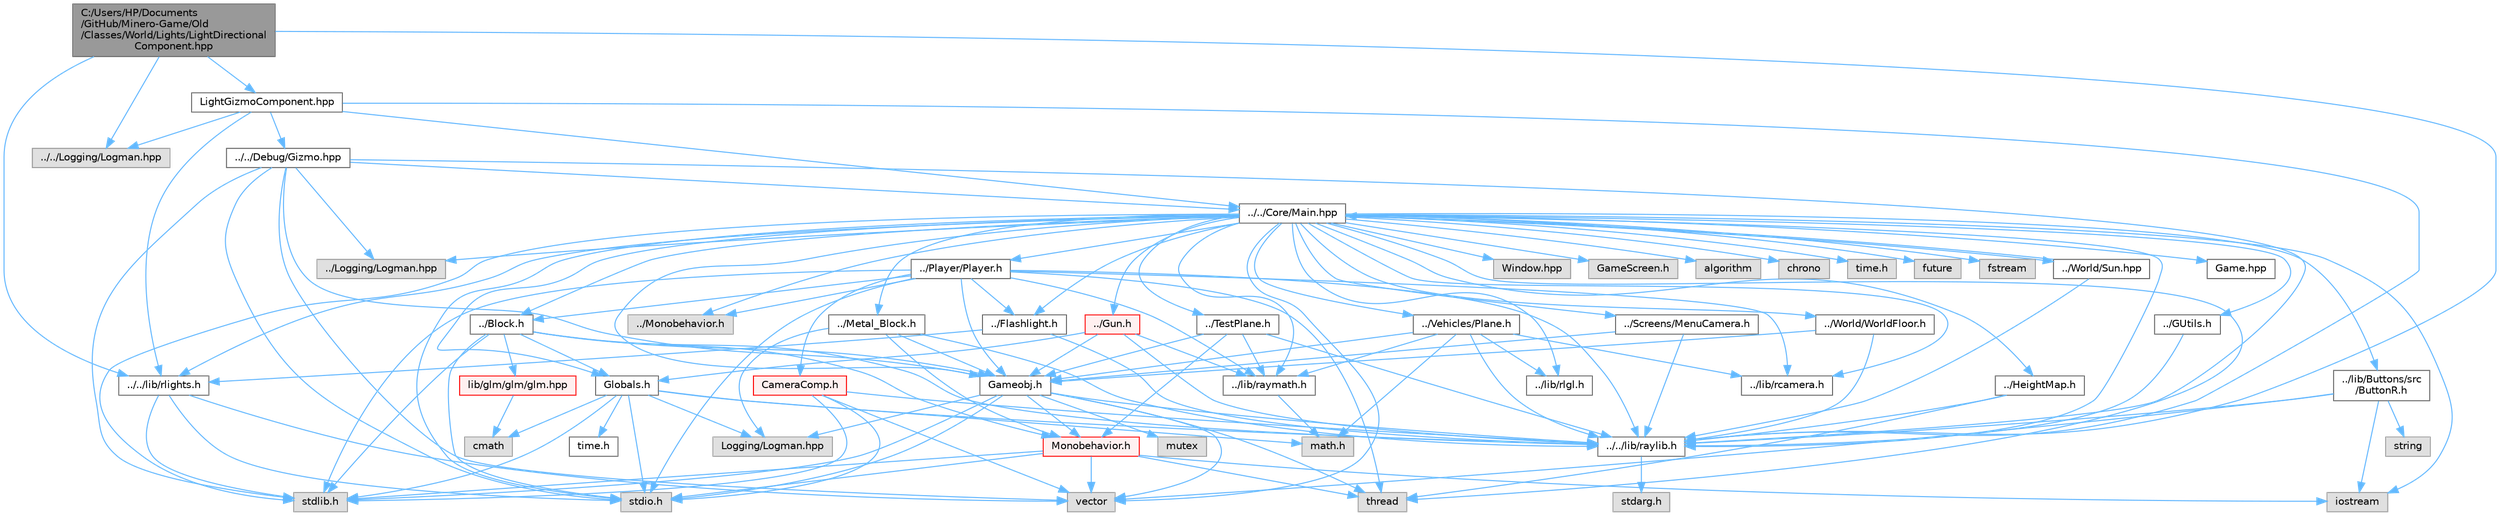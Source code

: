 digraph "C:/Users/HP/Documents/GitHub/Minero-Game/Old/Classes/World/Lights/LightDirectionalComponent.hpp"
{
 // LATEX_PDF_SIZE
  bgcolor="transparent";
  edge [fontname=Helvetica,fontsize=10,labelfontname=Helvetica,labelfontsize=10];
  node [fontname=Helvetica,fontsize=10,shape=box,height=0.2,width=0.4];
  Node1 [id="Node000001",label="C:/Users/HP/Documents\l/GitHub/Minero-Game/Old\l/Classes/World/Lights/LightDirectional\lComponent.hpp",height=0.2,width=0.4,color="gray40", fillcolor="grey60", style="filled", fontcolor="black",tooltip=" "];
  Node1 -> Node2 [id="edge265_Node000001_Node000002",color="steelblue1",style="solid",tooltip=" "];
  Node2 [id="Node000002",label="../../lib/raylib.h",height=0.2,width=0.4,color="grey40", fillcolor="white", style="filled",URL="$_old_2_classes_2lib_2raylib_8h.html",tooltip=" "];
  Node2 -> Node3 [id="edge266_Node000002_Node000003",color="steelblue1",style="solid",tooltip=" "];
  Node3 [id="Node000003",label="stdarg.h",height=0.2,width=0.4,color="grey60", fillcolor="#E0E0E0", style="filled",tooltip=" "];
  Node1 -> Node4 [id="edge267_Node000001_Node000004",color="steelblue1",style="solid",tooltip=" "];
  Node4 [id="Node000004",label="../../Logging/Logman.hpp",height=0.2,width=0.4,color="grey60", fillcolor="#E0E0E0", style="filled",tooltip=" "];
  Node1 -> Node5 [id="edge268_Node000001_Node000005",color="steelblue1",style="solid",tooltip=" "];
  Node5 [id="Node000005",label="../../lib/rlights.h",height=0.2,width=0.4,color="grey40", fillcolor="white", style="filled",URL="$_old_2_classes_2lib_2rlights_8h.html",tooltip=" "];
  Node5 -> Node6 [id="edge269_Node000005_Node000006",color="steelblue1",style="solid",tooltip=" "];
  Node6 [id="Node000006",label="vector",height=0.2,width=0.4,color="grey60", fillcolor="#E0E0E0", style="filled",tooltip=" "];
  Node5 -> Node7 [id="edge270_Node000005_Node000007",color="steelblue1",style="solid",tooltip=" "];
  Node7 [id="Node000007",label="stdlib.h",height=0.2,width=0.4,color="grey60", fillcolor="#E0E0E0", style="filled",tooltip=" "];
  Node5 -> Node8 [id="edge271_Node000005_Node000008",color="steelblue1",style="solid",tooltip=" "];
  Node8 [id="Node000008",label="stdio.h",height=0.2,width=0.4,color="grey60", fillcolor="#E0E0E0", style="filled",tooltip=" "];
  Node1 -> Node9 [id="edge272_Node000001_Node000009",color="steelblue1",style="solid",tooltip=" "];
  Node9 [id="Node000009",label="LightGizmoComponent.hpp",height=0.2,width=0.4,color="grey40", fillcolor="white", style="filled",URL="$_light_gizmo_component_8hpp.html",tooltip=" "];
  Node9 -> Node2 [id="edge273_Node000009_Node000002",color="steelblue1",style="solid",tooltip=" "];
  Node9 -> Node4 [id="edge274_Node000009_Node000004",color="steelblue1",style="solid",tooltip=" "];
  Node9 -> Node5 [id="edge275_Node000009_Node000005",color="steelblue1",style="solid",tooltip=" "];
  Node9 -> Node10 [id="edge276_Node000009_Node000010",color="steelblue1",style="solid",tooltip=" "];
  Node10 [id="Node000010",label="../../Core/Main.hpp",height=0.2,width=0.4,color="grey40", fillcolor="white", style="filled",URL="$_main_8hpp.html",tooltip=" "];
  Node10 -> Node11 [id="edge277_Node000010_Node000011",color="steelblue1",style="solid",tooltip=" "];
  Node11 [id="Node000011",label="Game.hpp",height=0.2,width=0.4,color="grey40", fillcolor="white", style="filled",URL="$_game_8hpp.html",tooltip=" "];
  Node10 -> Node12 [id="edge278_Node000010_Node000012",color="steelblue1",style="solid",tooltip=" "];
  Node12 [id="Node000012",label="../lib/Buttons/src\l/ButtonR.h",height=0.2,width=0.4,color="grey40", fillcolor="white", style="filled",URL="$_old_2_classes_2lib_2_buttons_2src_2_button_r_8h.html",tooltip=" "];
  Node12 -> Node2 [id="edge279_Node000012_Node000002",color="steelblue1",style="solid",tooltip=" "];
  Node12 -> Node13 [id="edge280_Node000012_Node000013",color="steelblue1",style="solid",tooltip=" "];
  Node13 [id="Node000013",label="iostream",height=0.2,width=0.4,color="grey60", fillcolor="#E0E0E0", style="filled",tooltip=" "];
  Node12 -> Node14 [id="edge281_Node000012_Node000014",color="steelblue1",style="solid",tooltip=" "];
  Node14 [id="Node000014",label="string",height=0.2,width=0.4,color="grey60", fillcolor="#E0E0E0", style="filled",tooltip=" "];
  Node12 -> Node6 [id="edge282_Node000012_Node000006",color="steelblue1",style="solid",tooltip=" "];
  Node10 -> Node2 [id="edge283_Node000010_Node000002",color="steelblue1",style="solid",tooltip=" "];
  Node10 -> Node15 [id="edge284_Node000010_Node000015",color="steelblue1",style="solid",tooltip=" "];
  Node15 [id="Node000015",label="../lib/raymath.h",height=0.2,width=0.4,color="grey40", fillcolor="white", style="filled",URL="$_old_2_classes_2lib_2raymath_8h.html",tooltip=" "];
  Node15 -> Node16 [id="edge285_Node000015_Node000016",color="steelblue1",style="solid",tooltip=" "];
  Node16 [id="Node000016",label="math.h",height=0.2,width=0.4,color="grey60", fillcolor="#E0E0E0", style="filled",tooltip=" "];
  Node10 -> Node17 [id="edge286_Node000010_Node000017",color="steelblue1",style="solid",tooltip=" "];
  Node17 [id="Node000017",label="../lib/rcamera.h",height=0.2,width=0.4,color="grey40", fillcolor="white", style="filled",URL="$_old_2_classes_2lib_2rcamera_8h.html",tooltip=" "];
  Node10 -> Node18 [id="edge287_Node000010_Node000018",color="steelblue1",style="solid",tooltip=" "];
  Node18 [id="Node000018",label="../lib/rlgl.h",height=0.2,width=0.4,color="grey40", fillcolor="white", style="filled",URL="$_old_2_classes_2lib_2rlgl_8h.html",tooltip=" "];
  Node10 -> Node19 [id="edge288_Node000010_Node000019",color="steelblue1",style="solid",tooltip=" "];
  Node19 [id="Node000019",label="../Monobehavior.h",height=0.2,width=0.4,color="grey60", fillcolor="#E0E0E0", style="filled",tooltip=" "];
  Node10 -> Node20 [id="edge289_Node000010_Node000020",color="steelblue1",style="solid",tooltip=" "];
  Node20 [id="Node000020",label="../Block.h",height=0.2,width=0.4,color="grey40", fillcolor="white", style="filled",URL="$_old_2_classes_2_block_8h.html",tooltip=" "];
  Node20 -> Node2 [id="edge290_Node000020_Node000002",color="steelblue1",style="solid",tooltip=" "];
  Node20 -> Node21 [id="edge291_Node000020_Node000021",color="steelblue1",style="solid",tooltip=" "];
  Node21 [id="Node000021",label="lib/glm/glm/glm.hpp",height=0.2,width=0.4,color="red", fillcolor="#FFF0F0", style="filled",URL="$_old_2_classes_2lib_2glm_2glm_2glm_8hpp.html",tooltip=" "];
  Node21 -> Node23 [id="edge292_Node000021_Node000023",color="steelblue1",style="solid",tooltip=" "];
  Node23 [id="Node000023",label="cmath",height=0.2,width=0.4,color="grey60", fillcolor="#E0E0E0", style="filled",tooltip=" "];
  Node20 -> Node164 [id="edge293_Node000020_Node000164",color="steelblue1",style="solid",tooltip=" "];
  Node164 [id="Node000164",label="Gameobj.h",height=0.2,width=0.4,color="grey40", fillcolor="white", style="filled",URL="$_old_2_classes_2_gameobj_8h.html",tooltip=" "];
  Node164 -> Node2 [id="edge294_Node000164_Node000002",color="steelblue1",style="solid",tooltip=" "];
  Node164 -> Node165 [id="edge295_Node000164_Node000165",color="steelblue1",style="solid",tooltip=" "];
  Node165 [id="Node000165",label="Monobehavior.h",height=0.2,width=0.4,color="red", fillcolor="#FFF0F0", style="filled",URL="$_monobehavior_8h.html",tooltip=" "];
  Node165 -> Node8 [id="edge296_Node000165_Node000008",color="steelblue1",style="solid",tooltip=" "];
  Node165 -> Node7 [id="edge297_Node000165_Node000007",color="steelblue1",style="solid",tooltip=" "];
  Node165 -> Node13 [id="edge298_Node000165_Node000013",color="steelblue1",style="solid",tooltip=" "];
  Node165 -> Node168 [id="edge299_Node000165_Node000168",color="steelblue1",style="solid",tooltip=" "];
  Node168 [id="Node000168",label="thread",height=0.2,width=0.4,color="grey60", fillcolor="#E0E0E0", style="filled",tooltip=" "];
  Node165 -> Node6 [id="edge300_Node000165_Node000006",color="steelblue1",style="solid",tooltip=" "];
  Node164 -> Node170 [id="edge301_Node000164_Node000170",color="steelblue1",style="solid",tooltip=" "];
  Node170 [id="Node000170",label="Logging/Logman.hpp",height=0.2,width=0.4,color="grey60", fillcolor="#E0E0E0", style="filled",tooltip=" "];
  Node164 -> Node8 [id="edge302_Node000164_Node000008",color="steelblue1",style="solid",tooltip=" "];
  Node164 -> Node7 [id="edge303_Node000164_Node000007",color="steelblue1",style="solid",tooltip=" "];
  Node164 -> Node6 [id="edge304_Node000164_Node000006",color="steelblue1",style="solid",tooltip=" "];
  Node164 -> Node168 [id="edge305_Node000164_Node000168",color="steelblue1",style="solid",tooltip=" "];
  Node164 -> Node171 [id="edge306_Node000164_Node000171",color="steelblue1",style="solid",tooltip=" "];
  Node171 [id="Node000171",label="mutex",height=0.2,width=0.4,color="grey60", fillcolor="#E0E0E0", style="filled",tooltip=" "];
  Node20 -> Node172 [id="edge307_Node000020_Node000172",color="steelblue1",style="solid",tooltip=" "];
  Node172 [id="Node000172",label="Globals.h",height=0.2,width=0.4,color="grey40", fillcolor="white", style="filled",URL="$_old_2_classes_2_globals_8h.html",tooltip=" "];
  Node172 -> Node2 [id="edge308_Node000172_Node000002",color="steelblue1",style="solid",tooltip=" "];
  Node172 -> Node7 [id="edge309_Node000172_Node000007",color="steelblue1",style="solid",tooltip=" "];
  Node172 -> Node8 [id="edge310_Node000172_Node000008",color="steelblue1",style="solid",tooltip=" "];
  Node172 -> Node173 [id="edge311_Node000172_Node000173",color="steelblue1",style="solid",tooltip=" "];
  Node173 [id="Node000173",label="time.h",height=0.2,width=0.4,color="grey40", fillcolor="white", style="filled",URL="$_old_2_classes_2_time_8h.html",tooltip=" "];
  Node172 -> Node23 [id="edge312_Node000172_Node000023",color="steelblue1",style="solid",tooltip=" "];
  Node172 -> Node16 [id="edge313_Node000172_Node000016",color="steelblue1",style="solid",tooltip=" "];
  Node172 -> Node170 [id="edge314_Node000172_Node000170",color="steelblue1",style="solid",tooltip=" "];
  Node20 -> Node165 [id="edge315_Node000020_Node000165",color="steelblue1",style="solid",tooltip=" "];
  Node20 -> Node8 [id="edge316_Node000020_Node000008",color="steelblue1",style="solid",tooltip=" "];
  Node20 -> Node7 [id="edge317_Node000020_Node000007",color="steelblue1",style="solid",tooltip=" "];
  Node10 -> Node174 [id="edge318_Node000010_Node000174",color="steelblue1",style="solid",tooltip=" "];
  Node174 [id="Node000174",label="../GUtils.h",height=0.2,width=0.4,color="grey40", fillcolor="white", style="filled",URL="$_old_2_classes_2_g_utils_8h.html",tooltip=" "];
  Node174 -> Node2 [id="edge319_Node000174_Node000002",color="steelblue1",style="solid",tooltip=" "];
  Node10 -> Node164 [id="edge320_Node000010_Node000164",color="steelblue1",style="solid",tooltip=" "];
  Node10 -> Node172 [id="edge321_Node000010_Node000172",color="steelblue1",style="solid",tooltip=" "];
  Node10 -> Node175 [id="edge322_Node000010_Node000175",color="steelblue1",style="solid",tooltip=" "];
  Node175 [id="Node000175",label="../Screens/MenuCamera.h",height=0.2,width=0.4,color="grey40", fillcolor="white", style="filled",URL="$_old_2_classes_2_screens_2_menu_camera_8h.html",tooltip=" "];
  Node175 -> Node2 [id="edge323_Node000175_Node000002",color="steelblue1",style="solid",tooltip=" "];
  Node175 -> Node164 [id="edge324_Node000175_Node000164",color="steelblue1",style="solid",tooltip=" "];
  Node10 -> Node176 [id="edge325_Node000010_Node000176",color="steelblue1",style="solid",tooltip=" "];
  Node176 [id="Node000176",label="../Player/Player.h",height=0.2,width=0.4,color="grey40", fillcolor="white", style="filled",URL="$_old_2_classes_2_player_2_player_8h.html",tooltip=" "];
  Node176 -> Node2 [id="edge326_Node000176_Node000002",color="steelblue1",style="solid",tooltip=" "];
  Node176 -> Node15 [id="edge327_Node000176_Node000015",color="steelblue1",style="solid",tooltip=" "];
  Node176 -> Node17 [id="edge328_Node000176_Node000017",color="steelblue1",style="solid",tooltip=" "];
  Node176 -> Node19 [id="edge329_Node000176_Node000019",color="steelblue1",style="solid",tooltip=" "];
  Node176 -> Node164 [id="edge330_Node000176_Node000164",color="steelblue1",style="solid",tooltip=" "];
  Node176 -> Node177 [id="edge331_Node000176_Node000177",color="steelblue1",style="solid",tooltip=" "];
  Node177 [id="Node000177",label="../Flashlight.h",height=0.2,width=0.4,color="grey40", fillcolor="white", style="filled",URL="$_old_2_classes_2_flashlight_8h.html",tooltip=" "];
  Node177 -> Node2 [id="edge332_Node000177_Node000002",color="steelblue1",style="solid",tooltip=" "];
  Node177 -> Node5 [id="edge333_Node000177_Node000005",color="steelblue1",style="solid",tooltip=" "];
  Node176 -> Node20 [id="edge334_Node000176_Node000020",color="steelblue1",style="solid",tooltip=" "];
  Node176 -> Node178 [id="edge335_Node000176_Node000178",color="steelblue1",style="solid",tooltip=" "];
  Node178 [id="Node000178",label="CameraComp.h",height=0.2,width=0.4,color="red", fillcolor="#FFF0F0", style="filled",URL="$_old_2_classes_2_player_2_camera_comp_8h.html",tooltip=" "];
  Node178 -> Node2 [id="edge336_Node000178_Node000002",color="steelblue1",style="solid",tooltip=" "];
  Node178 -> Node6 [id="edge337_Node000178_Node000006",color="steelblue1",style="solid",tooltip=" "];
  Node178 -> Node8 [id="edge338_Node000178_Node000008",color="steelblue1",style="solid",tooltip=" "];
  Node178 -> Node7 [id="edge339_Node000178_Node000007",color="steelblue1",style="solid",tooltip=" "];
  Node176 -> Node168 [id="edge340_Node000176_Node000168",color="steelblue1",style="solid",tooltip=" "];
  Node176 -> Node8 [id="edge341_Node000176_Node000008",color="steelblue1",style="solid",tooltip=" "];
  Node176 -> Node7 [id="edge342_Node000176_Node000007",color="steelblue1",style="solid",tooltip=" "];
  Node10 -> Node180 [id="edge343_Node000010_Node000180",color="steelblue1",style="solid",tooltip=" "];
  Node180 [id="Node000180",label="../TestPlane.h",height=0.2,width=0.4,color="grey40", fillcolor="white", style="filled",URL="$_old_2_classes_2_test_plane_8h.html",tooltip=" "];
  Node180 -> Node2 [id="edge344_Node000180_Node000002",color="steelblue1",style="solid",tooltip=" "];
  Node180 -> Node15 [id="edge345_Node000180_Node000015",color="steelblue1",style="solid",tooltip=" "];
  Node180 -> Node164 [id="edge346_Node000180_Node000164",color="steelblue1",style="solid",tooltip=" "];
  Node180 -> Node165 [id="edge347_Node000180_Node000165",color="steelblue1",style="solid",tooltip=" "];
  Node10 -> Node181 [id="edge348_Node000010_Node000181",color="steelblue1",style="solid",tooltip=" "];
  Node181 [id="Node000181",label="../Logging/Logman.hpp",height=0.2,width=0.4,color="grey60", fillcolor="#E0E0E0", style="filled",tooltip=" "];
  Node10 -> Node182 [id="edge349_Node000010_Node000182",color="steelblue1",style="solid",tooltip=" "];
  Node182 [id="Node000182",label="../Vehicles/Plane.h",height=0.2,width=0.4,color="grey40", fillcolor="white", style="filled",URL="$_old_2_classes_2_vehicles_2_plane_8h.html",tooltip=" "];
  Node182 -> Node2 [id="edge350_Node000182_Node000002",color="steelblue1",style="solid",tooltip=" "];
  Node182 -> Node164 [id="edge351_Node000182_Node000164",color="steelblue1",style="solid",tooltip=" "];
  Node182 -> Node18 [id="edge352_Node000182_Node000018",color="steelblue1",style="solid",tooltip=" "];
  Node182 -> Node16 [id="edge353_Node000182_Node000016",color="steelblue1",style="solid",tooltip=" "];
  Node182 -> Node15 [id="edge354_Node000182_Node000015",color="steelblue1",style="solid",tooltip=" "];
  Node182 -> Node17 [id="edge355_Node000182_Node000017",color="steelblue1",style="solid",tooltip=" "];
  Node10 -> Node183 [id="edge356_Node000010_Node000183",color="steelblue1",style="solid",tooltip=" "];
  Node183 [id="Node000183",label="../World/WorldFloor.h",height=0.2,width=0.4,color="grey40", fillcolor="white", style="filled",URL="$_old_2_classes_2_world_2_world_floor_8h.html",tooltip=" "];
  Node183 -> Node2 [id="edge357_Node000183_Node000002",color="steelblue1",style="solid",tooltip=" "];
  Node183 -> Node164 [id="edge358_Node000183_Node000164",color="steelblue1",style="solid",tooltip=" "];
  Node10 -> Node184 [id="edge359_Node000010_Node000184",color="steelblue1",style="solid",tooltip=" "];
  Node184 [id="Node000184",label="../HeightMap.h",height=0.2,width=0.4,color="grey40", fillcolor="white", style="filled",URL="$_old_2_classes_2_height_map_8h.html",tooltip=" "];
  Node184 -> Node2 [id="edge360_Node000184_Node000002",color="steelblue1",style="solid",tooltip=" "];
  Node184 -> Node168 [id="edge361_Node000184_Node000168",color="steelblue1",style="solid",tooltip=" "];
  Node10 -> Node177 [id="edge362_Node000010_Node000177",color="steelblue1",style="solid",tooltip=" "];
  Node10 -> Node185 [id="edge363_Node000010_Node000185",color="steelblue1",style="solid",tooltip=" "];
  Node185 [id="Node000185",label="../Gun.h",height=0.2,width=0.4,color="red", fillcolor="#FFF0F0", style="filled",URL="$_old_2_classes_2_gun_8h.html",tooltip=" "];
  Node185 -> Node2 [id="edge364_Node000185_Node000002",color="steelblue1",style="solid",tooltip=" "];
  Node185 -> Node15 [id="edge365_Node000185_Node000015",color="steelblue1",style="solid",tooltip=" "];
  Node185 -> Node164 [id="edge366_Node000185_Node000164",color="steelblue1",style="solid",tooltip=" "];
  Node185 -> Node172 [id="edge367_Node000185_Node000172",color="steelblue1",style="solid",tooltip=" "];
  Node10 -> Node187 [id="edge368_Node000010_Node000187",color="steelblue1",style="solid",tooltip=" "];
  Node187 [id="Node000187",label="../Metal_Block.h",height=0.2,width=0.4,color="grey40", fillcolor="white", style="filled",URL="$_old_2_classes_2_metal___block_8h.html",tooltip=" "];
  Node187 -> Node2 [id="edge369_Node000187_Node000002",color="steelblue1",style="solid",tooltip=" "];
  Node187 -> Node164 [id="edge370_Node000187_Node000164",color="steelblue1",style="solid",tooltip=" "];
  Node187 -> Node170 [id="edge371_Node000187_Node000170",color="steelblue1",style="solid",tooltip=" "];
  Node187 -> Node165 [id="edge372_Node000187_Node000165",color="steelblue1",style="solid",tooltip=" "];
  Node10 -> Node188 [id="edge373_Node000010_Node000188",color="steelblue1",style="solid",tooltip=" "];
  Node188 [id="Node000188",label="../World/Sun.hpp",height=0.2,width=0.4,color="grey40", fillcolor="white", style="filled",URL="$_sun_8hpp.html",tooltip=" "];
  Node188 -> Node2 [id="edge374_Node000188_Node000002",color="steelblue1",style="solid",tooltip=" "];
  Node188 -> Node10 [id="edge375_Node000188_Node000010",color="steelblue1",style="solid",tooltip=" "];
  Node10 -> Node189 [id="edge376_Node000010_Node000189",color="steelblue1",style="solid",tooltip=" "];
  Node189 [id="Node000189",label="Window.hpp",height=0.2,width=0.4,color="grey60", fillcolor="#E0E0E0", style="filled",tooltip=" "];
  Node10 -> Node190 [id="edge377_Node000010_Node000190",color="steelblue1",style="solid",tooltip=" "];
  Node190 [id="Node000190",label="GameScreen.h",height=0.2,width=0.4,color="grey60", fillcolor="#E0E0E0", style="filled",tooltip=" "];
  Node10 -> Node191 [id="edge378_Node000010_Node000191",color="steelblue1",style="solid",tooltip=" "];
  Node191 [id="Node000191",label="algorithm",height=0.2,width=0.4,color="grey60", fillcolor="#E0E0E0", style="filled",tooltip=" "];
  Node10 -> Node192 [id="edge379_Node000010_Node000192",color="steelblue1",style="solid",tooltip=" "];
  Node192 [id="Node000192",label="chrono",height=0.2,width=0.4,color="grey60", fillcolor="#E0E0E0", style="filled",tooltip=" "];
  Node10 -> Node8 [id="edge380_Node000010_Node000008",color="steelblue1",style="solid",tooltip=" "];
  Node10 -> Node7 [id="edge381_Node000010_Node000007",color="steelblue1",style="solid",tooltip=" "];
  Node10 -> Node193 [id="edge382_Node000010_Node000193",color="steelblue1",style="solid",tooltip=" "];
  Node193 [id="Node000193",label="time.h",height=0.2,width=0.4,color="grey60", fillcolor="#E0E0E0", style="filled",tooltip=" "];
  Node10 -> Node6 [id="edge383_Node000010_Node000006",color="steelblue1",style="solid",tooltip=" "];
  Node10 -> Node168 [id="edge384_Node000010_Node000168",color="steelblue1",style="solid",tooltip=" "];
  Node10 -> Node194 [id="edge385_Node000010_Node000194",color="steelblue1",style="solid",tooltip=" "];
  Node194 [id="Node000194",label="future",height=0.2,width=0.4,color="grey60", fillcolor="#E0E0E0", style="filled",tooltip=" "];
  Node10 -> Node195 [id="edge386_Node000010_Node000195",color="steelblue1",style="solid",tooltip=" "];
  Node195 [id="Node000195",label="fstream",height=0.2,width=0.4,color="grey60", fillcolor="#E0E0E0", style="filled",tooltip=" "];
  Node10 -> Node13 [id="edge387_Node000010_Node000013",color="steelblue1",style="solid",tooltip=" "];
  Node10 -> Node5 [id="edge388_Node000010_Node000005",color="steelblue1",style="solid",tooltip=" "];
  Node9 -> Node196 [id="edge389_Node000009_Node000196",color="steelblue1",style="solid",tooltip=" "];
  Node196 [id="Node000196",label="../../Debug/Gizmo.hpp",height=0.2,width=0.4,color="grey40", fillcolor="white", style="filled",URL="$_gizmo_8hpp.html",tooltip=" "];
  Node196 -> Node2 [id="edge390_Node000196_Node000002",color="steelblue1",style="solid",tooltip=" "];
  Node196 -> Node10 [id="edge391_Node000196_Node000010",color="steelblue1",style="solid",tooltip=" "];
  Node196 -> Node181 [id="edge392_Node000196_Node000181",color="steelblue1",style="solid",tooltip=" "];
  Node196 -> Node164 [id="edge393_Node000196_Node000164",color="steelblue1",style="solid",tooltip=" "];
  Node196 -> Node8 [id="edge394_Node000196_Node000008",color="steelblue1",style="solid",tooltip=" "];
  Node196 -> Node7 [id="edge395_Node000196_Node000007",color="steelblue1",style="solid",tooltip=" "];
  Node196 -> Node6 [id="edge396_Node000196_Node000006",color="steelblue1",style="solid",tooltip=" "];
}
